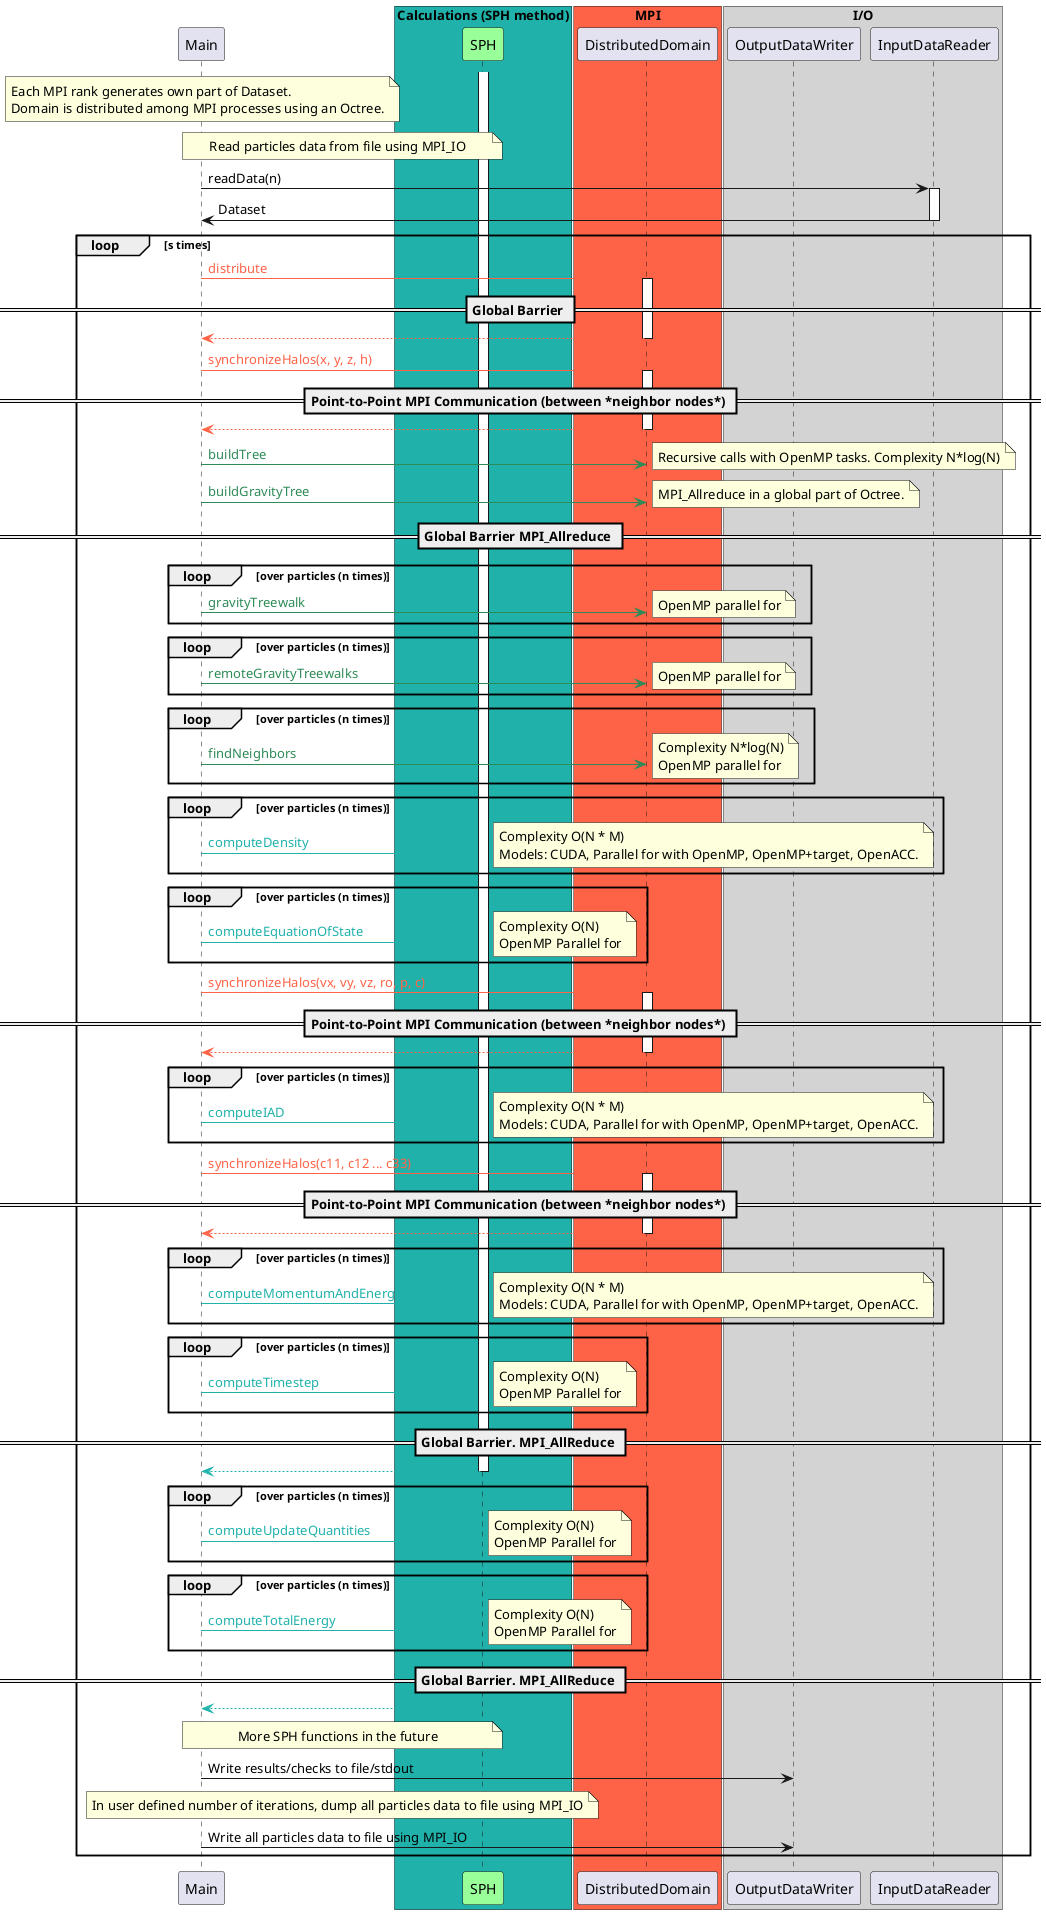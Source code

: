 @startuml

participant Main
participant SPH #99FF99
participant DistributedDomain

box "Calculations (SPH method)" #LightSeaGreen
	participant SPH
end box

box "MPI" #Tomato
	participant DistributedDomain
end box

box "I/O" #LightGrey
	participant OutputDataWriter
	participant InputDataReader
end box

note over Main
Each MPI rank generates own part of Dataset.
Domain is distributed among MPI processes using an Octree.
end note

note over Main, SPH
Read particles data from file using MPI_IO
end note
Main -> InputDataReader: readData(n)
activate InputDataReader
Main <- InputDataReader: Dataset
deactivate InputDataReader

loop s times

Main -[#Tomato]> DistributedDomain: <color:#Tomato>distribute </color>
activate DistributedDomain
== Global Barrier == 
Main <-[#Tomato]- DistributedDomain
deactivate DistributedDomain

Main -[#Tomato]> DistributedDomain: <color:#Tomato>synchronizeHalos(x, y, z, h)</color>
activate DistributedDomain
== Point-to-Point MPI Communication (between *neighbor nodes*) == 
Main <-[#Tomato]- DistributedDomain
deactivate DistributedDomain
Main -[#SeaGreen]> DistributedDomain: <color:#SeaGreen>buildTree</color>
note right
Recursive calls with OpenMP tasks. Complexity N*log(N)
end note
Main -[#SeaGreen]> DistributedDomain: <color:#SeaGreen>buildGravityTree</color>
note right
MPI_Allreduce in a global part of Octree.
end note
== Global Barrier MPI_Allreduce == 

loop over particles (n times)
Main -[#SeaGreen]> DistributedDomain: <color:#SeaGreen>gravityTreewalk</color>
note right
OpenMP parallel for
end note
end
loop over particles (n times)
Main -[#SeaGreen]> DistributedDomain: <color:#SeaGreen>remoteGravityTreewalks</color>
note right
OpenMP parallel for
end note
end

loop over particles (n times)
Main -[#SeaGreen]> DistributedDomain: <color:#SeaGreen>findNeighbors</color>
note right
Complexity N*log(N)
OpenMP parallel for
end note
end

loop over particles (n times)
Main -[#LightSeaGreen]> SPH: <color:#LightSeaGreen>computeDensity</color>
note right
Complexity O(N * M)
Models: CUDA, Parallel for with OpenMP, OpenMP+target, OpenACC.
end note
end

loop over particles (n times)
Main -[#LightSeaGreen]> SPH: <color:#LightSeaGreen>computeEquationOfState</color>
note right
Complexity O(N)
OpenMP Parallel for
end note
end

Main -[#Tomato]> DistributedDomain: <color:#Tomato>synchronizeHalos(vx, vy, vz, ro, p, c)</color>
activate DistributedDomain
== Point-to-Point MPI Communication (between *neighbor nodes*) == 
Main <-[#Tomato]- DistributedDomain
deactivate DistributedDomain

loop over particles (n times)
Main -[#LightSeaGreen]> SPH: <color:#LightSeaGreen>computeIAD</color>
note right
Complexity O(N * M)
Models: CUDA, Parallel for with OpenMP, OpenMP+target, OpenACC.
end note
end

Main -[#Tomato]> DistributedDomain: <color:#Tomato>synchronizeHalos(c11, c12 ... c33)</color>
activate DistributedDomain
== Point-to-Point MPI Communication (between *neighbor nodes*) == 
Main <-[#Tomato]- DistributedDomain
deactivate DistributedDomain

loop over particles (n times)
Main -[#LightSeaGreen]> SPH: <color:#LightSeaGreen>computeMomentumAndEnergy</color>
note right
Complexity O(N * M)
Models: CUDA, Parallel for with OpenMP, OpenMP+target, OpenACC.
end note
end

loop over particles (n times)
Main -[#LightSeaGreen]> SPH: <color:#LightSeaGreen>computeTimestep</color>
note right
Complexity O(N)
OpenMP Parallel for
end note
end

activate SPH
== Global Barrier. MPI_AllReduce ==
Main <-[#LightSeaGreen]- SPH
deactivate SPH

loop over particles (n times)
Main -[#LightSeaGreen]> SPH: <color:#LightSeaGreen>computeUpdateQuantities</color>
note right
Complexity O(N)
OpenMP Parallel for
end note
end

loop over particles (n times)
Main -[#LightSeaGreen]> SPH: <color:#LightSeaGreen>computeTotalEnergy</color>
note right
Complexity O(N)
OpenMP Parallel for
end note
end

activate SPH
== Global Barrier. MPI_AllReduce ==
Main <-[#LightSeaGreen]- SPH
deactivate SPH
note over Main, SPH
More SPH functions in the future
end note
Main -> OutputDataWriter: Write results/checks to file/stdout

note over Main, SPH
In user defined number of iterations, dump all particles data to file using MPI_IO
end note
Main -> OutputDataWriter: Write all particles data to file using MPI_IO
end

@enduml

